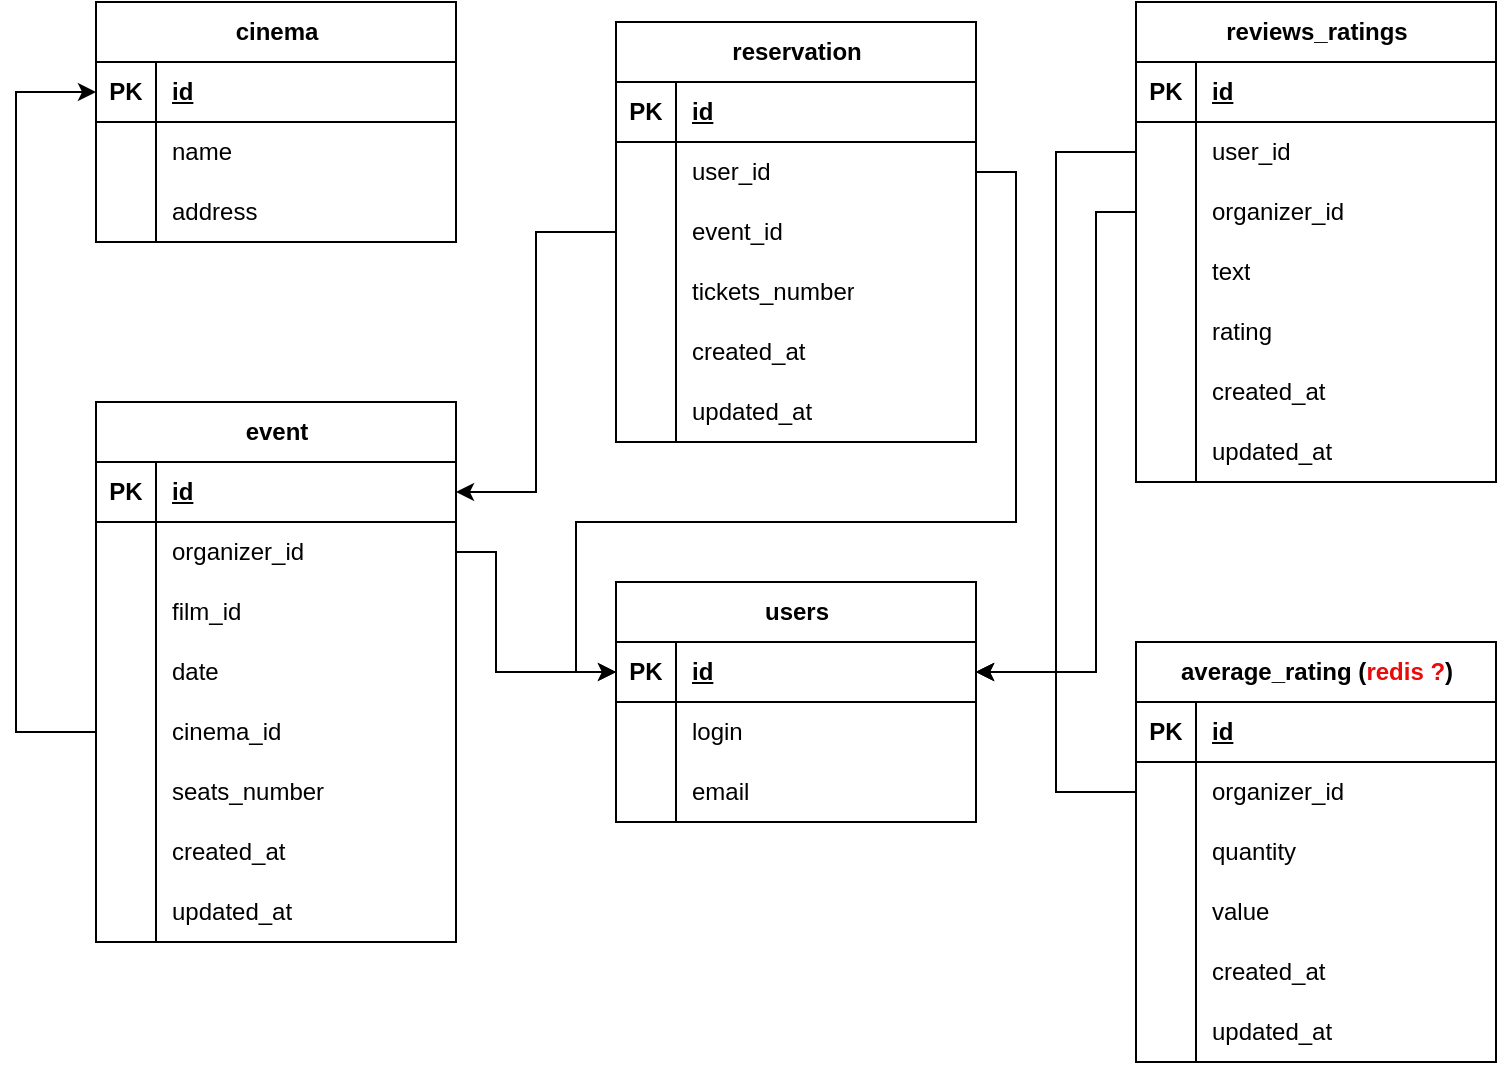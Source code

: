 <mxfile version="22.1.18" type="github">
  <diagram name="Страница — 1" id="oq_kUzx2xhoSxxV91Ang">
    <mxGraphModel dx="845" dy="782" grid="1" gridSize="10" guides="1" tooltips="1" connect="1" arrows="1" fold="1" page="1" pageScale="1" pageWidth="827" pageHeight="1169" math="0" shadow="0">
      <root>
        <mxCell id="0" />
        <mxCell id="1" parent="0" />
        <mxCell id="KejXjHFrQKpCQ6YJ0k5j-1" value="event" style="shape=table;startSize=30;container=1;collapsible=1;childLayout=tableLayout;fixedRows=1;rowLines=0;fontStyle=1;align=center;resizeLast=1;html=1;" vertex="1" parent="1">
          <mxGeometry x="80" y="240" width="180" height="270" as="geometry" />
        </mxCell>
        <mxCell id="KejXjHFrQKpCQ6YJ0k5j-2" value="" style="shape=tableRow;horizontal=0;startSize=0;swimlaneHead=0;swimlaneBody=0;fillColor=none;collapsible=0;dropTarget=0;points=[[0,0.5],[1,0.5]];portConstraint=eastwest;top=0;left=0;right=0;bottom=1;" vertex="1" parent="KejXjHFrQKpCQ6YJ0k5j-1">
          <mxGeometry y="30" width="180" height="30" as="geometry" />
        </mxCell>
        <mxCell id="KejXjHFrQKpCQ6YJ0k5j-3" value="PK" style="shape=partialRectangle;connectable=0;fillColor=none;top=0;left=0;bottom=0;right=0;fontStyle=1;overflow=hidden;whiteSpace=wrap;html=1;" vertex="1" parent="KejXjHFrQKpCQ6YJ0k5j-2">
          <mxGeometry width="30" height="30" as="geometry">
            <mxRectangle width="30" height="30" as="alternateBounds" />
          </mxGeometry>
        </mxCell>
        <mxCell id="KejXjHFrQKpCQ6YJ0k5j-4" value="id" style="shape=partialRectangle;connectable=0;fillColor=none;top=0;left=0;bottom=0;right=0;align=left;spacingLeft=6;fontStyle=5;overflow=hidden;whiteSpace=wrap;html=1;" vertex="1" parent="KejXjHFrQKpCQ6YJ0k5j-2">
          <mxGeometry x="30" width="150" height="30" as="geometry">
            <mxRectangle width="150" height="30" as="alternateBounds" />
          </mxGeometry>
        </mxCell>
        <mxCell id="KejXjHFrQKpCQ6YJ0k5j-5" value="" style="shape=tableRow;horizontal=0;startSize=0;swimlaneHead=0;swimlaneBody=0;fillColor=none;collapsible=0;dropTarget=0;points=[[0,0.5],[1,0.5]];portConstraint=eastwest;top=0;left=0;right=0;bottom=0;" vertex="1" parent="KejXjHFrQKpCQ6YJ0k5j-1">
          <mxGeometry y="60" width="180" height="30" as="geometry" />
        </mxCell>
        <mxCell id="KejXjHFrQKpCQ6YJ0k5j-6" value="" style="shape=partialRectangle;connectable=0;fillColor=none;top=0;left=0;bottom=0;right=0;editable=1;overflow=hidden;whiteSpace=wrap;html=1;" vertex="1" parent="KejXjHFrQKpCQ6YJ0k5j-5">
          <mxGeometry width="30" height="30" as="geometry">
            <mxRectangle width="30" height="30" as="alternateBounds" />
          </mxGeometry>
        </mxCell>
        <mxCell id="KejXjHFrQKpCQ6YJ0k5j-7" value="organizer_id" style="shape=partialRectangle;connectable=0;fillColor=none;top=0;left=0;bottom=0;right=0;align=left;spacingLeft=6;overflow=hidden;whiteSpace=wrap;html=1;" vertex="1" parent="KejXjHFrQKpCQ6YJ0k5j-5">
          <mxGeometry x="30" width="150" height="30" as="geometry">
            <mxRectangle width="150" height="30" as="alternateBounds" />
          </mxGeometry>
        </mxCell>
        <mxCell id="KejXjHFrQKpCQ6YJ0k5j-8" value="" style="shape=tableRow;horizontal=0;startSize=0;swimlaneHead=0;swimlaneBody=0;fillColor=none;collapsible=0;dropTarget=0;points=[[0,0.5],[1,0.5]];portConstraint=eastwest;top=0;left=0;right=0;bottom=0;" vertex="1" parent="KejXjHFrQKpCQ6YJ0k5j-1">
          <mxGeometry y="90" width="180" height="30" as="geometry" />
        </mxCell>
        <mxCell id="KejXjHFrQKpCQ6YJ0k5j-9" value="" style="shape=partialRectangle;connectable=0;fillColor=none;top=0;left=0;bottom=0;right=0;editable=1;overflow=hidden;whiteSpace=wrap;html=1;" vertex="1" parent="KejXjHFrQKpCQ6YJ0k5j-8">
          <mxGeometry width="30" height="30" as="geometry">
            <mxRectangle width="30" height="30" as="alternateBounds" />
          </mxGeometry>
        </mxCell>
        <mxCell id="KejXjHFrQKpCQ6YJ0k5j-10" value="film_id" style="shape=partialRectangle;connectable=0;fillColor=none;top=0;left=0;bottom=0;right=0;align=left;spacingLeft=6;overflow=hidden;whiteSpace=wrap;html=1;" vertex="1" parent="KejXjHFrQKpCQ6YJ0k5j-8">
          <mxGeometry x="30" width="150" height="30" as="geometry">
            <mxRectangle width="150" height="30" as="alternateBounds" />
          </mxGeometry>
        </mxCell>
        <mxCell id="KejXjHFrQKpCQ6YJ0k5j-11" value="" style="shape=tableRow;horizontal=0;startSize=0;swimlaneHead=0;swimlaneBody=0;fillColor=none;collapsible=0;dropTarget=0;points=[[0,0.5],[1,0.5]];portConstraint=eastwest;top=0;left=0;right=0;bottom=0;" vertex="1" parent="KejXjHFrQKpCQ6YJ0k5j-1">
          <mxGeometry y="120" width="180" height="30" as="geometry" />
        </mxCell>
        <mxCell id="KejXjHFrQKpCQ6YJ0k5j-12" value="" style="shape=partialRectangle;connectable=0;fillColor=none;top=0;left=0;bottom=0;right=0;editable=1;overflow=hidden;whiteSpace=wrap;html=1;" vertex="1" parent="KejXjHFrQKpCQ6YJ0k5j-11">
          <mxGeometry width="30" height="30" as="geometry">
            <mxRectangle width="30" height="30" as="alternateBounds" />
          </mxGeometry>
        </mxCell>
        <mxCell id="KejXjHFrQKpCQ6YJ0k5j-13" value="date" style="shape=partialRectangle;connectable=0;fillColor=none;top=0;left=0;bottom=0;right=0;align=left;spacingLeft=6;overflow=hidden;whiteSpace=wrap;html=1;" vertex="1" parent="KejXjHFrQKpCQ6YJ0k5j-11">
          <mxGeometry x="30" width="150" height="30" as="geometry">
            <mxRectangle width="150" height="30" as="alternateBounds" />
          </mxGeometry>
        </mxCell>
        <mxCell id="KejXjHFrQKpCQ6YJ0k5j-41" value="" style="shape=tableRow;horizontal=0;startSize=0;swimlaneHead=0;swimlaneBody=0;fillColor=none;collapsible=0;dropTarget=0;points=[[0,0.5],[1,0.5]];portConstraint=eastwest;top=0;left=0;right=0;bottom=0;" vertex="1" parent="KejXjHFrQKpCQ6YJ0k5j-1">
          <mxGeometry y="150" width="180" height="30" as="geometry" />
        </mxCell>
        <mxCell id="KejXjHFrQKpCQ6YJ0k5j-42" value="" style="shape=partialRectangle;connectable=0;fillColor=none;top=0;left=0;bottom=0;right=0;editable=1;overflow=hidden;whiteSpace=wrap;html=1;" vertex="1" parent="KejXjHFrQKpCQ6YJ0k5j-41">
          <mxGeometry width="30" height="30" as="geometry">
            <mxRectangle width="30" height="30" as="alternateBounds" />
          </mxGeometry>
        </mxCell>
        <mxCell id="KejXjHFrQKpCQ6YJ0k5j-43" value="cinema_id" style="shape=partialRectangle;connectable=0;fillColor=none;top=0;left=0;bottom=0;right=0;align=left;spacingLeft=6;overflow=hidden;whiteSpace=wrap;html=1;" vertex="1" parent="KejXjHFrQKpCQ6YJ0k5j-41">
          <mxGeometry x="30" width="150" height="30" as="geometry">
            <mxRectangle width="150" height="30" as="alternateBounds" />
          </mxGeometry>
        </mxCell>
        <mxCell id="KejXjHFrQKpCQ6YJ0k5j-44" value="" style="shape=tableRow;horizontal=0;startSize=0;swimlaneHead=0;swimlaneBody=0;fillColor=none;collapsible=0;dropTarget=0;points=[[0,0.5],[1,0.5]];portConstraint=eastwest;top=0;left=0;right=0;bottom=0;" vertex="1" parent="KejXjHFrQKpCQ6YJ0k5j-1">
          <mxGeometry y="180" width="180" height="30" as="geometry" />
        </mxCell>
        <mxCell id="KejXjHFrQKpCQ6YJ0k5j-45" value="" style="shape=partialRectangle;connectable=0;fillColor=none;top=0;left=0;bottom=0;right=0;editable=1;overflow=hidden;whiteSpace=wrap;html=1;" vertex="1" parent="KejXjHFrQKpCQ6YJ0k5j-44">
          <mxGeometry width="30" height="30" as="geometry">
            <mxRectangle width="30" height="30" as="alternateBounds" />
          </mxGeometry>
        </mxCell>
        <mxCell id="KejXjHFrQKpCQ6YJ0k5j-46" value="seats_number" style="shape=partialRectangle;connectable=0;fillColor=none;top=0;left=0;bottom=0;right=0;align=left;spacingLeft=6;overflow=hidden;whiteSpace=wrap;html=1;" vertex="1" parent="KejXjHFrQKpCQ6YJ0k5j-44">
          <mxGeometry x="30" width="150" height="30" as="geometry">
            <mxRectangle width="150" height="30" as="alternateBounds" />
          </mxGeometry>
        </mxCell>
        <mxCell id="KejXjHFrQKpCQ6YJ0k5j-61" value="" style="shape=tableRow;horizontal=0;startSize=0;swimlaneHead=0;swimlaneBody=0;fillColor=none;collapsible=0;dropTarget=0;points=[[0,0.5],[1,0.5]];portConstraint=eastwest;top=0;left=0;right=0;bottom=0;" vertex="1" parent="KejXjHFrQKpCQ6YJ0k5j-1">
          <mxGeometry y="210" width="180" height="30" as="geometry" />
        </mxCell>
        <mxCell id="KejXjHFrQKpCQ6YJ0k5j-62" value="" style="shape=partialRectangle;connectable=0;fillColor=none;top=0;left=0;bottom=0;right=0;editable=1;overflow=hidden;whiteSpace=wrap;html=1;" vertex="1" parent="KejXjHFrQKpCQ6YJ0k5j-61">
          <mxGeometry width="30" height="30" as="geometry">
            <mxRectangle width="30" height="30" as="alternateBounds" />
          </mxGeometry>
        </mxCell>
        <mxCell id="KejXjHFrQKpCQ6YJ0k5j-63" value="created_at" style="shape=partialRectangle;connectable=0;fillColor=none;top=0;left=0;bottom=0;right=0;align=left;spacingLeft=6;overflow=hidden;whiteSpace=wrap;html=1;" vertex="1" parent="KejXjHFrQKpCQ6YJ0k5j-61">
          <mxGeometry x="30" width="150" height="30" as="geometry">
            <mxRectangle width="150" height="30" as="alternateBounds" />
          </mxGeometry>
        </mxCell>
        <mxCell id="KejXjHFrQKpCQ6YJ0k5j-64" value="" style="shape=tableRow;horizontal=0;startSize=0;swimlaneHead=0;swimlaneBody=0;fillColor=none;collapsible=0;dropTarget=0;points=[[0,0.5],[1,0.5]];portConstraint=eastwest;top=0;left=0;right=0;bottom=0;" vertex="1" parent="KejXjHFrQKpCQ6YJ0k5j-1">
          <mxGeometry y="240" width="180" height="30" as="geometry" />
        </mxCell>
        <mxCell id="KejXjHFrQKpCQ6YJ0k5j-65" value="" style="shape=partialRectangle;connectable=0;fillColor=none;top=0;left=0;bottom=0;right=0;editable=1;overflow=hidden;whiteSpace=wrap;html=1;" vertex="1" parent="KejXjHFrQKpCQ6YJ0k5j-64">
          <mxGeometry width="30" height="30" as="geometry">
            <mxRectangle width="30" height="30" as="alternateBounds" />
          </mxGeometry>
        </mxCell>
        <mxCell id="KejXjHFrQKpCQ6YJ0k5j-66" value="updated_at" style="shape=partialRectangle;connectable=0;fillColor=none;top=0;left=0;bottom=0;right=0;align=left;spacingLeft=6;overflow=hidden;whiteSpace=wrap;html=1;" vertex="1" parent="KejXjHFrQKpCQ6YJ0k5j-64">
          <mxGeometry x="30" width="150" height="30" as="geometry">
            <mxRectangle width="150" height="30" as="alternateBounds" />
          </mxGeometry>
        </mxCell>
        <mxCell id="KejXjHFrQKpCQ6YJ0k5j-47" value="cinema" style="shape=table;startSize=30;container=1;collapsible=1;childLayout=tableLayout;fixedRows=1;rowLines=0;fontStyle=1;align=center;resizeLast=1;html=1;" vertex="1" parent="1">
          <mxGeometry x="80" y="40" width="180" height="120" as="geometry" />
        </mxCell>
        <mxCell id="KejXjHFrQKpCQ6YJ0k5j-48" value="" style="shape=tableRow;horizontal=0;startSize=0;swimlaneHead=0;swimlaneBody=0;fillColor=none;collapsible=0;dropTarget=0;points=[[0,0.5],[1,0.5]];portConstraint=eastwest;top=0;left=0;right=0;bottom=1;" vertex="1" parent="KejXjHFrQKpCQ6YJ0k5j-47">
          <mxGeometry y="30" width="180" height="30" as="geometry" />
        </mxCell>
        <mxCell id="KejXjHFrQKpCQ6YJ0k5j-49" value="PK" style="shape=partialRectangle;connectable=0;fillColor=none;top=0;left=0;bottom=0;right=0;fontStyle=1;overflow=hidden;whiteSpace=wrap;html=1;" vertex="1" parent="KejXjHFrQKpCQ6YJ0k5j-48">
          <mxGeometry width="30" height="30" as="geometry">
            <mxRectangle width="30" height="30" as="alternateBounds" />
          </mxGeometry>
        </mxCell>
        <mxCell id="KejXjHFrQKpCQ6YJ0k5j-50" value="id" style="shape=partialRectangle;connectable=0;fillColor=none;top=0;left=0;bottom=0;right=0;align=left;spacingLeft=6;fontStyle=5;overflow=hidden;whiteSpace=wrap;html=1;" vertex="1" parent="KejXjHFrQKpCQ6YJ0k5j-48">
          <mxGeometry x="30" width="150" height="30" as="geometry">
            <mxRectangle width="150" height="30" as="alternateBounds" />
          </mxGeometry>
        </mxCell>
        <mxCell id="KejXjHFrQKpCQ6YJ0k5j-51" value="" style="shape=tableRow;horizontal=0;startSize=0;swimlaneHead=0;swimlaneBody=0;fillColor=none;collapsible=0;dropTarget=0;points=[[0,0.5],[1,0.5]];portConstraint=eastwest;top=0;left=0;right=0;bottom=0;" vertex="1" parent="KejXjHFrQKpCQ6YJ0k5j-47">
          <mxGeometry y="60" width="180" height="30" as="geometry" />
        </mxCell>
        <mxCell id="KejXjHFrQKpCQ6YJ0k5j-52" value="" style="shape=partialRectangle;connectable=0;fillColor=none;top=0;left=0;bottom=0;right=0;editable=1;overflow=hidden;whiteSpace=wrap;html=1;" vertex="1" parent="KejXjHFrQKpCQ6YJ0k5j-51">
          <mxGeometry width="30" height="30" as="geometry">
            <mxRectangle width="30" height="30" as="alternateBounds" />
          </mxGeometry>
        </mxCell>
        <mxCell id="KejXjHFrQKpCQ6YJ0k5j-53" value="name" style="shape=partialRectangle;connectable=0;fillColor=none;top=0;left=0;bottom=0;right=0;align=left;spacingLeft=6;overflow=hidden;whiteSpace=wrap;html=1;" vertex="1" parent="KejXjHFrQKpCQ6YJ0k5j-51">
          <mxGeometry x="30" width="150" height="30" as="geometry">
            <mxRectangle width="150" height="30" as="alternateBounds" />
          </mxGeometry>
        </mxCell>
        <mxCell id="KejXjHFrQKpCQ6YJ0k5j-54" value="" style="shape=tableRow;horizontal=0;startSize=0;swimlaneHead=0;swimlaneBody=0;fillColor=none;collapsible=0;dropTarget=0;points=[[0,0.5],[1,0.5]];portConstraint=eastwest;top=0;left=0;right=0;bottom=0;" vertex="1" parent="KejXjHFrQKpCQ6YJ0k5j-47">
          <mxGeometry y="90" width="180" height="30" as="geometry" />
        </mxCell>
        <mxCell id="KejXjHFrQKpCQ6YJ0k5j-55" value="" style="shape=partialRectangle;connectable=0;fillColor=none;top=0;left=0;bottom=0;right=0;editable=1;overflow=hidden;whiteSpace=wrap;html=1;" vertex="1" parent="KejXjHFrQKpCQ6YJ0k5j-54">
          <mxGeometry width="30" height="30" as="geometry">
            <mxRectangle width="30" height="30" as="alternateBounds" />
          </mxGeometry>
        </mxCell>
        <mxCell id="KejXjHFrQKpCQ6YJ0k5j-56" value="address" style="shape=partialRectangle;connectable=0;fillColor=none;top=0;left=0;bottom=0;right=0;align=left;spacingLeft=6;overflow=hidden;whiteSpace=wrap;html=1;" vertex="1" parent="KejXjHFrQKpCQ6YJ0k5j-54">
          <mxGeometry x="30" width="150" height="30" as="geometry">
            <mxRectangle width="150" height="30" as="alternateBounds" />
          </mxGeometry>
        </mxCell>
        <mxCell id="KejXjHFrQKpCQ6YJ0k5j-67" value="reservation" style="shape=table;startSize=30;container=1;collapsible=1;childLayout=tableLayout;fixedRows=1;rowLines=0;fontStyle=1;align=center;resizeLast=1;html=1;" vertex="1" parent="1">
          <mxGeometry x="340" y="50" width="180" height="210" as="geometry" />
        </mxCell>
        <mxCell id="KejXjHFrQKpCQ6YJ0k5j-68" value="" style="shape=tableRow;horizontal=0;startSize=0;swimlaneHead=0;swimlaneBody=0;fillColor=none;collapsible=0;dropTarget=0;points=[[0,0.5],[1,0.5]];portConstraint=eastwest;top=0;left=0;right=0;bottom=1;" vertex="1" parent="KejXjHFrQKpCQ6YJ0k5j-67">
          <mxGeometry y="30" width="180" height="30" as="geometry" />
        </mxCell>
        <mxCell id="KejXjHFrQKpCQ6YJ0k5j-69" value="PK" style="shape=partialRectangle;connectable=0;fillColor=none;top=0;left=0;bottom=0;right=0;fontStyle=1;overflow=hidden;whiteSpace=wrap;html=1;" vertex="1" parent="KejXjHFrQKpCQ6YJ0k5j-68">
          <mxGeometry width="30" height="30" as="geometry">
            <mxRectangle width="30" height="30" as="alternateBounds" />
          </mxGeometry>
        </mxCell>
        <mxCell id="KejXjHFrQKpCQ6YJ0k5j-70" value="id" style="shape=partialRectangle;connectable=0;fillColor=none;top=0;left=0;bottom=0;right=0;align=left;spacingLeft=6;fontStyle=5;overflow=hidden;whiteSpace=wrap;html=1;" vertex="1" parent="KejXjHFrQKpCQ6YJ0k5j-68">
          <mxGeometry x="30" width="150" height="30" as="geometry">
            <mxRectangle width="150" height="30" as="alternateBounds" />
          </mxGeometry>
        </mxCell>
        <mxCell id="KejXjHFrQKpCQ6YJ0k5j-71" value="" style="shape=tableRow;horizontal=0;startSize=0;swimlaneHead=0;swimlaneBody=0;fillColor=none;collapsible=0;dropTarget=0;points=[[0,0.5],[1,0.5]];portConstraint=eastwest;top=0;left=0;right=0;bottom=0;" vertex="1" parent="KejXjHFrQKpCQ6YJ0k5j-67">
          <mxGeometry y="60" width="180" height="30" as="geometry" />
        </mxCell>
        <mxCell id="KejXjHFrQKpCQ6YJ0k5j-72" value="" style="shape=partialRectangle;connectable=0;fillColor=none;top=0;left=0;bottom=0;right=0;editable=1;overflow=hidden;whiteSpace=wrap;html=1;" vertex="1" parent="KejXjHFrQKpCQ6YJ0k5j-71">
          <mxGeometry width="30" height="30" as="geometry">
            <mxRectangle width="30" height="30" as="alternateBounds" />
          </mxGeometry>
        </mxCell>
        <mxCell id="KejXjHFrQKpCQ6YJ0k5j-73" value="user_id" style="shape=partialRectangle;connectable=0;fillColor=none;top=0;left=0;bottom=0;right=0;align=left;spacingLeft=6;overflow=hidden;whiteSpace=wrap;html=1;" vertex="1" parent="KejXjHFrQKpCQ6YJ0k5j-71">
          <mxGeometry x="30" width="150" height="30" as="geometry">
            <mxRectangle width="150" height="30" as="alternateBounds" />
          </mxGeometry>
        </mxCell>
        <mxCell id="KejXjHFrQKpCQ6YJ0k5j-74" value="" style="shape=tableRow;horizontal=0;startSize=0;swimlaneHead=0;swimlaneBody=0;fillColor=none;collapsible=0;dropTarget=0;points=[[0,0.5],[1,0.5]];portConstraint=eastwest;top=0;left=0;right=0;bottom=0;" vertex="1" parent="KejXjHFrQKpCQ6YJ0k5j-67">
          <mxGeometry y="90" width="180" height="30" as="geometry" />
        </mxCell>
        <mxCell id="KejXjHFrQKpCQ6YJ0k5j-75" value="" style="shape=partialRectangle;connectable=0;fillColor=none;top=0;left=0;bottom=0;right=0;editable=1;overflow=hidden;whiteSpace=wrap;html=1;" vertex="1" parent="KejXjHFrQKpCQ6YJ0k5j-74">
          <mxGeometry width="30" height="30" as="geometry">
            <mxRectangle width="30" height="30" as="alternateBounds" />
          </mxGeometry>
        </mxCell>
        <mxCell id="KejXjHFrQKpCQ6YJ0k5j-76" value="event_id" style="shape=partialRectangle;connectable=0;fillColor=none;top=0;left=0;bottom=0;right=0;align=left;spacingLeft=6;overflow=hidden;whiteSpace=wrap;html=1;" vertex="1" parent="KejXjHFrQKpCQ6YJ0k5j-74">
          <mxGeometry x="30" width="150" height="30" as="geometry">
            <mxRectangle width="150" height="30" as="alternateBounds" />
          </mxGeometry>
        </mxCell>
        <mxCell id="KejXjHFrQKpCQ6YJ0k5j-77" value="" style="shape=tableRow;horizontal=0;startSize=0;swimlaneHead=0;swimlaneBody=0;fillColor=none;collapsible=0;dropTarget=0;points=[[0,0.5],[1,0.5]];portConstraint=eastwest;top=0;left=0;right=0;bottom=0;" vertex="1" parent="KejXjHFrQKpCQ6YJ0k5j-67">
          <mxGeometry y="120" width="180" height="30" as="geometry" />
        </mxCell>
        <mxCell id="KejXjHFrQKpCQ6YJ0k5j-78" value="" style="shape=partialRectangle;connectable=0;fillColor=none;top=0;left=0;bottom=0;right=0;editable=1;overflow=hidden;whiteSpace=wrap;html=1;" vertex="1" parent="KejXjHFrQKpCQ6YJ0k5j-77">
          <mxGeometry width="30" height="30" as="geometry">
            <mxRectangle width="30" height="30" as="alternateBounds" />
          </mxGeometry>
        </mxCell>
        <mxCell id="KejXjHFrQKpCQ6YJ0k5j-79" value="tickets_number" style="shape=partialRectangle;connectable=0;fillColor=none;top=0;left=0;bottom=0;right=0;align=left;spacingLeft=6;overflow=hidden;whiteSpace=wrap;html=1;" vertex="1" parent="KejXjHFrQKpCQ6YJ0k5j-77">
          <mxGeometry x="30" width="150" height="30" as="geometry">
            <mxRectangle width="150" height="30" as="alternateBounds" />
          </mxGeometry>
        </mxCell>
        <mxCell id="KejXjHFrQKpCQ6YJ0k5j-144" value="" style="shape=tableRow;horizontal=0;startSize=0;swimlaneHead=0;swimlaneBody=0;fillColor=none;collapsible=0;dropTarget=0;points=[[0,0.5],[1,0.5]];portConstraint=eastwest;top=0;left=0;right=0;bottom=0;" vertex="1" parent="KejXjHFrQKpCQ6YJ0k5j-67">
          <mxGeometry y="150" width="180" height="30" as="geometry" />
        </mxCell>
        <mxCell id="KejXjHFrQKpCQ6YJ0k5j-145" value="" style="shape=partialRectangle;connectable=0;fillColor=none;top=0;left=0;bottom=0;right=0;editable=1;overflow=hidden;whiteSpace=wrap;html=1;" vertex="1" parent="KejXjHFrQKpCQ6YJ0k5j-144">
          <mxGeometry width="30" height="30" as="geometry">
            <mxRectangle width="30" height="30" as="alternateBounds" />
          </mxGeometry>
        </mxCell>
        <mxCell id="KejXjHFrQKpCQ6YJ0k5j-146" value="created_at" style="shape=partialRectangle;connectable=0;fillColor=none;top=0;left=0;bottom=0;right=0;align=left;spacingLeft=6;overflow=hidden;whiteSpace=wrap;html=1;" vertex="1" parent="KejXjHFrQKpCQ6YJ0k5j-144">
          <mxGeometry x="30" width="150" height="30" as="geometry">
            <mxRectangle width="150" height="30" as="alternateBounds" />
          </mxGeometry>
        </mxCell>
        <mxCell id="KejXjHFrQKpCQ6YJ0k5j-147" value="" style="shape=tableRow;horizontal=0;startSize=0;swimlaneHead=0;swimlaneBody=0;fillColor=none;collapsible=0;dropTarget=0;points=[[0,0.5],[1,0.5]];portConstraint=eastwest;top=0;left=0;right=0;bottom=0;" vertex="1" parent="KejXjHFrQKpCQ6YJ0k5j-67">
          <mxGeometry y="180" width="180" height="30" as="geometry" />
        </mxCell>
        <mxCell id="KejXjHFrQKpCQ6YJ0k5j-148" value="" style="shape=partialRectangle;connectable=0;fillColor=none;top=0;left=0;bottom=0;right=0;editable=1;overflow=hidden;whiteSpace=wrap;html=1;" vertex="1" parent="KejXjHFrQKpCQ6YJ0k5j-147">
          <mxGeometry width="30" height="30" as="geometry">
            <mxRectangle width="30" height="30" as="alternateBounds" />
          </mxGeometry>
        </mxCell>
        <mxCell id="KejXjHFrQKpCQ6YJ0k5j-149" value="updated_at" style="shape=partialRectangle;connectable=0;fillColor=none;top=0;left=0;bottom=0;right=0;align=left;spacingLeft=6;overflow=hidden;whiteSpace=wrap;html=1;" vertex="1" parent="KejXjHFrQKpCQ6YJ0k5j-147">
          <mxGeometry x="30" width="150" height="30" as="geometry">
            <mxRectangle width="150" height="30" as="alternateBounds" />
          </mxGeometry>
        </mxCell>
        <mxCell id="KejXjHFrQKpCQ6YJ0k5j-81" value="reviews_ratings" style="shape=table;startSize=30;container=1;collapsible=1;childLayout=tableLayout;fixedRows=1;rowLines=0;fontStyle=1;align=center;resizeLast=1;html=1;" vertex="1" parent="1">
          <mxGeometry x="600" y="40" width="180" height="240" as="geometry" />
        </mxCell>
        <mxCell id="KejXjHFrQKpCQ6YJ0k5j-82" value="" style="shape=tableRow;horizontal=0;startSize=0;swimlaneHead=0;swimlaneBody=0;fillColor=none;collapsible=0;dropTarget=0;points=[[0,0.5],[1,0.5]];portConstraint=eastwest;top=0;left=0;right=0;bottom=1;" vertex="1" parent="KejXjHFrQKpCQ6YJ0k5j-81">
          <mxGeometry y="30" width="180" height="30" as="geometry" />
        </mxCell>
        <mxCell id="KejXjHFrQKpCQ6YJ0k5j-83" value="PK" style="shape=partialRectangle;connectable=0;fillColor=none;top=0;left=0;bottom=0;right=0;fontStyle=1;overflow=hidden;whiteSpace=wrap;html=1;" vertex="1" parent="KejXjHFrQKpCQ6YJ0k5j-82">
          <mxGeometry width="30" height="30" as="geometry">
            <mxRectangle width="30" height="30" as="alternateBounds" />
          </mxGeometry>
        </mxCell>
        <mxCell id="KejXjHFrQKpCQ6YJ0k5j-84" value="id" style="shape=partialRectangle;connectable=0;fillColor=none;top=0;left=0;bottom=0;right=0;align=left;spacingLeft=6;fontStyle=5;overflow=hidden;whiteSpace=wrap;html=1;" vertex="1" parent="KejXjHFrQKpCQ6YJ0k5j-82">
          <mxGeometry x="30" width="150" height="30" as="geometry">
            <mxRectangle width="150" height="30" as="alternateBounds" />
          </mxGeometry>
        </mxCell>
        <mxCell id="KejXjHFrQKpCQ6YJ0k5j-85" value="" style="shape=tableRow;horizontal=0;startSize=0;swimlaneHead=0;swimlaneBody=0;fillColor=none;collapsible=0;dropTarget=0;points=[[0,0.5],[1,0.5]];portConstraint=eastwest;top=0;left=0;right=0;bottom=0;" vertex="1" parent="KejXjHFrQKpCQ6YJ0k5j-81">
          <mxGeometry y="60" width="180" height="30" as="geometry" />
        </mxCell>
        <mxCell id="KejXjHFrQKpCQ6YJ0k5j-86" value="" style="shape=partialRectangle;connectable=0;fillColor=none;top=0;left=0;bottom=0;right=0;editable=1;overflow=hidden;whiteSpace=wrap;html=1;" vertex="1" parent="KejXjHFrQKpCQ6YJ0k5j-85">
          <mxGeometry width="30" height="30" as="geometry">
            <mxRectangle width="30" height="30" as="alternateBounds" />
          </mxGeometry>
        </mxCell>
        <mxCell id="KejXjHFrQKpCQ6YJ0k5j-87" value="user_id" style="shape=partialRectangle;connectable=0;fillColor=none;top=0;left=0;bottom=0;right=0;align=left;spacingLeft=6;overflow=hidden;whiteSpace=wrap;html=1;" vertex="1" parent="KejXjHFrQKpCQ6YJ0k5j-85">
          <mxGeometry x="30" width="150" height="30" as="geometry">
            <mxRectangle width="150" height="30" as="alternateBounds" />
          </mxGeometry>
        </mxCell>
        <mxCell id="KejXjHFrQKpCQ6YJ0k5j-88" value="" style="shape=tableRow;horizontal=0;startSize=0;swimlaneHead=0;swimlaneBody=0;fillColor=none;collapsible=0;dropTarget=0;points=[[0,0.5],[1,0.5]];portConstraint=eastwest;top=0;left=0;right=0;bottom=0;" vertex="1" parent="KejXjHFrQKpCQ6YJ0k5j-81">
          <mxGeometry y="90" width="180" height="30" as="geometry" />
        </mxCell>
        <mxCell id="KejXjHFrQKpCQ6YJ0k5j-89" value="" style="shape=partialRectangle;connectable=0;fillColor=none;top=0;left=0;bottom=0;right=0;editable=1;overflow=hidden;whiteSpace=wrap;html=1;" vertex="1" parent="KejXjHFrQKpCQ6YJ0k5j-88">
          <mxGeometry width="30" height="30" as="geometry">
            <mxRectangle width="30" height="30" as="alternateBounds" />
          </mxGeometry>
        </mxCell>
        <mxCell id="KejXjHFrQKpCQ6YJ0k5j-90" value="organizer_id" style="shape=partialRectangle;connectable=0;fillColor=none;top=0;left=0;bottom=0;right=0;align=left;spacingLeft=6;overflow=hidden;whiteSpace=wrap;html=1;" vertex="1" parent="KejXjHFrQKpCQ6YJ0k5j-88">
          <mxGeometry x="30" width="150" height="30" as="geometry">
            <mxRectangle width="150" height="30" as="alternateBounds" />
          </mxGeometry>
        </mxCell>
        <mxCell id="KejXjHFrQKpCQ6YJ0k5j-91" value="" style="shape=tableRow;horizontal=0;startSize=0;swimlaneHead=0;swimlaneBody=0;fillColor=none;collapsible=0;dropTarget=0;points=[[0,0.5],[1,0.5]];portConstraint=eastwest;top=0;left=0;right=0;bottom=0;" vertex="1" parent="KejXjHFrQKpCQ6YJ0k5j-81">
          <mxGeometry y="120" width="180" height="30" as="geometry" />
        </mxCell>
        <mxCell id="KejXjHFrQKpCQ6YJ0k5j-92" value="" style="shape=partialRectangle;connectable=0;fillColor=none;top=0;left=0;bottom=0;right=0;editable=1;overflow=hidden;whiteSpace=wrap;html=1;" vertex="1" parent="KejXjHFrQKpCQ6YJ0k5j-91">
          <mxGeometry width="30" height="30" as="geometry">
            <mxRectangle width="30" height="30" as="alternateBounds" />
          </mxGeometry>
        </mxCell>
        <mxCell id="KejXjHFrQKpCQ6YJ0k5j-93" value="text" style="shape=partialRectangle;connectable=0;fillColor=none;top=0;left=0;bottom=0;right=0;align=left;spacingLeft=6;overflow=hidden;whiteSpace=wrap;html=1;" vertex="1" parent="KejXjHFrQKpCQ6YJ0k5j-91">
          <mxGeometry x="30" width="150" height="30" as="geometry">
            <mxRectangle width="150" height="30" as="alternateBounds" />
          </mxGeometry>
        </mxCell>
        <mxCell id="KejXjHFrQKpCQ6YJ0k5j-95" value="" style="shape=tableRow;horizontal=0;startSize=0;swimlaneHead=0;swimlaneBody=0;fillColor=none;collapsible=0;dropTarget=0;points=[[0,0.5],[1,0.5]];portConstraint=eastwest;top=0;left=0;right=0;bottom=0;" vertex="1" parent="KejXjHFrQKpCQ6YJ0k5j-81">
          <mxGeometry y="150" width="180" height="30" as="geometry" />
        </mxCell>
        <mxCell id="KejXjHFrQKpCQ6YJ0k5j-96" value="" style="shape=partialRectangle;connectable=0;fillColor=none;top=0;left=0;bottom=0;right=0;editable=1;overflow=hidden;whiteSpace=wrap;html=1;" vertex="1" parent="KejXjHFrQKpCQ6YJ0k5j-95">
          <mxGeometry width="30" height="30" as="geometry">
            <mxRectangle width="30" height="30" as="alternateBounds" />
          </mxGeometry>
        </mxCell>
        <mxCell id="KejXjHFrQKpCQ6YJ0k5j-97" value="rating" style="shape=partialRectangle;connectable=0;fillColor=none;top=0;left=0;bottom=0;right=0;align=left;spacingLeft=6;overflow=hidden;whiteSpace=wrap;html=1;" vertex="1" parent="KejXjHFrQKpCQ6YJ0k5j-95">
          <mxGeometry x="30" width="150" height="30" as="geometry">
            <mxRectangle width="150" height="30" as="alternateBounds" />
          </mxGeometry>
        </mxCell>
        <mxCell id="KejXjHFrQKpCQ6YJ0k5j-150" value="" style="shape=tableRow;horizontal=0;startSize=0;swimlaneHead=0;swimlaneBody=0;fillColor=none;collapsible=0;dropTarget=0;points=[[0,0.5],[1,0.5]];portConstraint=eastwest;top=0;left=0;right=0;bottom=0;" vertex="1" parent="KejXjHFrQKpCQ6YJ0k5j-81">
          <mxGeometry y="180" width="180" height="30" as="geometry" />
        </mxCell>
        <mxCell id="KejXjHFrQKpCQ6YJ0k5j-151" value="" style="shape=partialRectangle;connectable=0;fillColor=none;top=0;left=0;bottom=0;right=0;editable=1;overflow=hidden;whiteSpace=wrap;html=1;" vertex="1" parent="KejXjHFrQKpCQ6YJ0k5j-150">
          <mxGeometry width="30" height="30" as="geometry">
            <mxRectangle width="30" height="30" as="alternateBounds" />
          </mxGeometry>
        </mxCell>
        <mxCell id="KejXjHFrQKpCQ6YJ0k5j-152" value="created_at" style="shape=partialRectangle;connectable=0;fillColor=none;top=0;left=0;bottom=0;right=0;align=left;spacingLeft=6;overflow=hidden;whiteSpace=wrap;html=1;" vertex="1" parent="KejXjHFrQKpCQ6YJ0k5j-150">
          <mxGeometry x="30" width="150" height="30" as="geometry">
            <mxRectangle width="150" height="30" as="alternateBounds" />
          </mxGeometry>
        </mxCell>
        <mxCell id="KejXjHFrQKpCQ6YJ0k5j-153" value="" style="shape=tableRow;horizontal=0;startSize=0;swimlaneHead=0;swimlaneBody=0;fillColor=none;collapsible=0;dropTarget=0;points=[[0,0.5],[1,0.5]];portConstraint=eastwest;top=0;left=0;right=0;bottom=0;" vertex="1" parent="KejXjHFrQKpCQ6YJ0k5j-81">
          <mxGeometry y="210" width="180" height="30" as="geometry" />
        </mxCell>
        <mxCell id="KejXjHFrQKpCQ6YJ0k5j-154" value="" style="shape=partialRectangle;connectable=0;fillColor=none;top=0;left=0;bottom=0;right=0;editable=1;overflow=hidden;whiteSpace=wrap;html=1;" vertex="1" parent="KejXjHFrQKpCQ6YJ0k5j-153">
          <mxGeometry width="30" height="30" as="geometry">
            <mxRectangle width="30" height="30" as="alternateBounds" />
          </mxGeometry>
        </mxCell>
        <mxCell id="KejXjHFrQKpCQ6YJ0k5j-155" value="updated_at" style="shape=partialRectangle;connectable=0;fillColor=none;top=0;left=0;bottom=0;right=0;align=left;spacingLeft=6;overflow=hidden;whiteSpace=wrap;html=1;" vertex="1" parent="KejXjHFrQKpCQ6YJ0k5j-153">
          <mxGeometry x="30" width="150" height="30" as="geometry">
            <mxRectangle width="150" height="30" as="alternateBounds" />
          </mxGeometry>
        </mxCell>
        <mxCell id="KejXjHFrQKpCQ6YJ0k5j-100" value="average_rating (&lt;font color=&quot;#eb0a0a&quot;&gt;redis ?&lt;/font&gt;)" style="shape=table;startSize=30;container=1;collapsible=1;childLayout=tableLayout;fixedRows=1;rowLines=0;fontStyle=1;align=center;resizeLast=1;html=1;" vertex="1" parent="1">
          <mxGeometry x="600" y="360" width="180" height="210" as="geometry" />
        </mxCell>
        <mxCell id="KejXjHFrQKpCQ6YJ0k5j-101" value="" style="shape=tableRow;horizontal=0;startSize=0;swimlaneHead=0;swimlaneBody=0;fillColor=none;collapsible=0;dropTarget=0;points=[[0,0.5],[1,0.5]];portConstraint=eastwest;top=0;left=0;right=0;bottom=1;" vertex="1" parent="KejXjHFrQKpCQ6YJ0k5j-100">
          <mxGeometry y="30" width="180" height="30" as="geometry" />
        </mxCell>
        <mxCell id="KejXjHFrQKpCQ6YJ0k5j-102" value="PK" style="shape=partialRectangle;connectable=0;fillColor=none;top=0;left=0;bottom=0;right=0;fontStyle=1;overflow=hidden;whiteSpace=wrap;html=1;" vertex="1" parent="KejXjHFrQKpCQ6YJ0k5j-101">
          <mxGeometry width="30" height="30" as="geometry">
            <mxRectangle width="30" height="30" as="alternateBounds" />
          </mxGeometry>
        </mxCell>
        <mxCell id="KejXjHFrQKpCQ6YJ0k5j-103" value="id" style="shape=partialRectangle;connectable=0;fillColor=none;top=0;left=0;bottom=0;right=0;align=left;spacingLeft=6;fontStyle=5;overflow=hidden;whiteSpace=wrap;html=1;" vertex="1" parent="KejXjHFrQKpCQ6YJ0k5j-101">
          <mxGeometry x="30" width="150" height="30" as="geometry">
            <mxRectangle width="150" height="30" as="alternateBounds" />
          </mxGeometry>
        </mxCell>
        <mxCell id="KejXjHFrQKpCQ6YJ0k5j-104" value="" style="shape=tableRow;horizontal=0;startSize=0;swimlaneHead=0;swimlaneBody=0;fillColor=none;collapsible=0;dropTarget=0;points=[[0,0.5],[1,0.5]];portConstraint=eastwest;top=0;left=0;right=0;bottom=0;" vertex="1" parent="KejXjHFrQKpCQ6YJ0k5j-100">
          <mxGeometry y="60" width="180" height="30" as="geometry" />
        </mxCell>
        <mxCell id="KejXjHFrQKpCQ6YJ0k5j-105" value="" style="shape=partialRectangle;connectable=0;fillColor=none;top=0;left=0;bottom=0;right=0;editable=1;overflow=hidden;whiteSpace=wrap;html=1;" vertex="1" parent="KejXjHFrQKpCQ6YJ0k5j-104">
          <mxGeometry width="30" height="30" as="geometry">
            <mxRectangle width="30" height="30" as="alternateBounds" />
          </mxGeometry>
        </mxCell>
        <mxCell id="KejXjHFrQKpCQ6YJ0k5j-106" value="organizer_id" style="shape=partialRectangle;connectable=0;fillColor=none;top=0;left=0;bottom=0;right=0;align=left;spacingLeft=6;overflow=hidden;whiteSpace=wrap;html=1;" vertex="1" parent="KejXjHFrQKpCQ6YJ0k5j-104">
          <mxGeometry x="30" width="150" height="30" as="geometry">
            <mxRectangle width="150" height="30" as="alternateBounds" />
          </mxGeometry>
        </mxCell>
        <mxCell id="KejXjHFrQKpCQ6YJ0k5j-107" value="" style="shape=tableRow;horizontal=0;startSize=0;swimlaneHead=0;swimlaneBody=0;fillColor=none;collapsible=0;dropTarget=0;points=[[0,0.5],[1,0.5]];portConstraint=eastwest;top=0;left=0;right=0;bottom=0;" vertex="1" parent="KejXjHFrQKpCQ6YJ0k5j-100">
          <mxGeometry y="90" width="180" height="30" as="geometry" />
        </mxCell>
        <mxCell id="KejXjHFrQKpCQ6YJ0k5j-108" value="" style="shape=partialRectangle;connectable=0;fillColor=none;top=0;left=0;bottom=0;right=0;editable=1;overflow=hidden;whiteSpace=wrap;html=1;" vertex="1" parent="KejXjHFrQKpCQ6YJ0k5j-107">
          <mxGeometry width="30" height="30" as="geometry">
            <mxRectangle width="30" height="30" as="alternateBounds" />
          </mxGeometry>
        </mxCell>
        <mxCell id="KejXjHFrQKpCQ6YJ0k5j-109" value="quantity" style="shape=partialRectangle;connectable=0;fillColor=none;top=0;left=0;bottom=0;right=0;align=left;spacingLeft=6;overflow=hidden;whiteSpace=wrap;html=1;" vertex="1" parent="KejXjHFrQKpCQ6YJ0k5j-107">
          <mxGeometry x="30" width="150" height="30" as="geometry">
            <mxRectangle width="150" height="30" as="alternateBounds" />
          </mxGeometry>
        </mxCell>
        <mxCell id="KejXjHFrQKpCQ6YJ0k5j-110" value="" style="shape=tableRow;horizontal=0;startSize=0;swimlaneHead=0;swimlaneBody=0;fillColor=none;collapsible=0;dropTarget=0;points=[[0,0.5],[1,0.5]];portConstraint=eastwest;top=0;left=0;right=0;bottom=0;" vertex="1" parent="KejXjHFrQKpCQ6YJ0k5j-100">
          <mxGeometry y="120" width="180" height="30" as="geometry" />
        </mxCell>
        <mxCell id="KejXjHFrQKpCQ6YJ0k5j-111" value="" style="shape=partialRectangle;connectable=0;fillColor=none;top=0;left=0;bottom=0;right=0;editable=1;overflow=hidden;whiteSpace=wrap;html=1;" vertex="1" parent="KejXjHFrQKpCQ6YJ0k5j-110">
          <mxGeometry width="30" height="30" as="geometry">
            <mxRectangle width="30" height="30" as="alternateBounds" />
          </mxGeometry>
        </mxCell>
        <mxCell id="KejXjHFrQKpCQ6YJ0k5j-112" value="value" style="shape=partialRectangle;connectable=0;fillColor=none;top=0;left=0;bottom=0;right=0;align=left;spacingLeft=6;overflow=hidden;whiteSpace=wrap;html=1;" vertex="1" parent="KejXjHFrQKpCQ6YJ0k5j-110">
          <mxGeometry x="30" width="150" height="30" as="geometry">
            <mxRectangle width="150" height="30" as="alternateBounds" />
          </mxGeometry>
        </mxCell>
        <mxCell id="KejXjHFrQKpCQ6YJ0k5j-158" value="" style="shape=tableRow;horizontal=0;startSize=0;swimlaneHead=0;swimlaneBody=0;fillColor=none;collapsible=0;dropTarget=0;points=[[0,0.5],[1,0.5]];portConstraint=eastwest;top=0;left=0;right=0;bottom=0;" vertex="1" parent="KejXjHFrQKpCQ6YJ0k5j-100">
          <mxGeometry y="150" width="180" height="30" as="geometry" />
        </mxCell>
        <mxCell id="KejXjHFrQKpCQ6YJ0k5j-159" value="" style="shape=partialRectangle;connectable=0;fillColor=none;top=0;left=0;bottom=0;right=0;editable=1;overflow=hidden;whiteSpace=wrap;html=1;" vertex="1" parent="KejXjHFrQKpCQ6YJ0k5j-158">
          <mxGeometry width="30" height="30" as="geometry">
            <mxRectangle width="30" height="30" as="alternateBounds" />
          </mxGeometry>
        </mxCell>
        <mxCell id="KejXjHFrQKpCQ6YJ0k5j-160" value="created_at" style="shape=partialRectangle;connectable=0;fillColor=none;top=0;left=0;bottom=0;right=0;align=left;spacingLeft=6;overflow=hidden;whiteSpace=wrap;html=1;" vertex="1" parent="KejXjHFrQKpCQ6YJ0k5j-158">
          <mxGeometry x="30" width="150" height="30" as="geometry">
            <mxRectangle width="150" height="30" as="alternateBounds" />
          </mxGeometry>
        </mxCell>
        <mxCell id="KejXjHFrQKpCQ6YJ0k5j-161" value="" style="shape=tableRow;horizontal=0;startSize=0;swimlaneHead=0;swimlaneBody=0;fillColor=none;collapsible=0;dropTarget=0;points=[[0,0.5],[1,0.5]];portConstraint=eastwest;top=0;left=0;right=0;bottom=0;" vertex="1" parent="KejXjHFrQKpCQ6YJ0k5j-100">
          <mxGeometry y="180" width="180" height="30" as="geometry" />
        </mxCell>
        <mxCell id="KejXjHFrQKpCQ6YJ0k5j-162" value="" style="shape=partialRectangle;connectable=0;fillColor=none;top=0;left=0;bottom=0;right=0;editable=1;overflow=hidden;whiteSpace=wrap;html=1;" vertex="1" parent="KejXjHFrQKpCQ6YJ0k5j-161">
          <mxGeometry width="30" height="30" as="geometry">
            <mxRectangle width="30" height="30" as="alternateBounds" />
          </mxGeometry>
        </mxCell>
        <mxCell id="KejXjHFrQKpCQ6YJ0k5j-163" value="updated_at" style="shape=partialRectangle;connectable=0;fillColor=none;top=0;left=0;bottom=0;right=0;align=left;spacingLeft=6;overflow=hidden;whiteSpace=wrap;html=1;" vertex="1" parent="KejXjHFrQKpCQ6YJ0k5j-161">
          <mxGeometry x="30" width="150" height="30" as="geometry">
            <mxRectangle width="150" height="30" as="alternateBounds" />
          </mxGeometry>
        </mxCell>
        <mxCell id="KejXjHFrQKpCQ6YJ0k5j-114" value="users" style="shape=table;startSize=30;container=1;collapsible=1;childLayout=tableLayout;fixedRows=1;rowLines=0;fontStyle=1;align=center;resizeLast=1;html=1;" vertex="1" parent="1">
          <mxGeometry x="340" y="330" width="180" height="120" as="geometry" />
        </mxCell>
        <mxCell id="KejXjHFrQKpCQ6YJ0k5j-115" value="" style="shape=tableRow;horizontal=0;startSize=0;swimlaneHead=0;swimlaneBody=0;fillColor=none;collapsible=0;dropTarget=0;points=[[0,0.5],[1,0.5]];portConstraint=eastwest;top=0;left=0;right=0;bottom=1;" vertex="1" parent="KejXjHFrQKpCQ6YJ0k5j-114">
          <mxGeometry y="30" width="180" height="30" as="geometry" />
        </mxCell>
        <mxCell id="KejXjHFrQKpCQ6YJ0k5j-116" value="PK" style="shape=partialRectangle;connectable=0;fillColor=none;top=0;left=0;bottom=0;right=0;fontStyle=1;overflow=hidden;whiteSpace=wrap;html=1;" vertex="1" parent="KejXjHFrQKpCQ6YJ0k5j-115">
          <mxGeometry width="30" height="30" as="geometry">
            <mxRectangle width="30" height="30" as="alternateBounds" />
          </mxGeometry>
        </mxCell>
        <mxCell id="KejXjHFrQKpCQ6YJ0k5j-117" value="id" style="shape=partialRectangle;connectable=0;fillColor=none;top=0;left=0;bottom=0;right=0;align=left;spacingLeft=6;fontStyle=5;overflow=hidden;whiteSpace=wrap;html=1;" vertex="1" parent="KejXjHFrQKpCQ6YJ0k5j-115">
          <mxGeometry x="30" width="150" height="30" as="geometry">
            <mxRectangle width="150" height="30" as="alternateBounds" />
          </mxGeometry>
        </mxCell>
        <mxCell id="KejXjHFrQKpCQ6YJ0k5j-118" value="" style="shape=tableRow;horizontal=0;startSize=0;swimlaneHead=0;swimlaneBody=0;fillColor=none;collapsible=0;dropTarget=0;points=[[0,0.5],[1,0.5]];portConstraint=eastwest;top=0;left=0;right=0;bottom=0;" vertex="1" parent="KejXjHFrQKpCQ6YJ0k5j-114">
          <mxGeometry y="60" width="180" height="30" as="geometry" />
        </mxCell>
        <mxCell id="KejXjHFrQKpCQ6YJ0k5j-119" value="" style="shape=partialRectangle;connectable=0;fillColor=none;top=0;left=0;bottom=0;right=0;editable=1;overflow=hidden;whiteSpace=wrap;html=1;" vertex="1" parent="KejXjHFrQKpCQ6YJ0k5j-118">
          <mxGeometry width="30" height="30" as="geometry">
            <mxRectangle width="30" height="30" as="alternateBounds" />
          </mxGeometry>
        </mxCell>
        <mxCell id="KejXjHFrQKpCQ6YJ0k5j-120" value="login" style="shape=partialRectangle;connectable=0;fillColor=none;top=0;left=0;bottom=0;right=0;align=left;spacingLeft=6;overflow=hidden;whiteSpace=wrap;html=1;" vertex="1" parent="KejXjHFrQKpCQ6YJ0k5j-118">
          <mxGeometry x="30" width="150" height="30" as="geometry">
            <mxRectangle width="150" height="30" as="alternateBounds" />
          </mxGeometry>
        </mxCell>
        <mxCell id="KejXjHFrQKpCQ6YJ0k5j-121" value="" style="shape=tableRow;horizontal=0;startSize=0;swimlaneHead=0;swimlaneBody=0;fillColor=none;collapsible=0;dropTarget=0;points=[[0,0.5],[1,0.5]];portConstraint=eastwest;top=0;left=0;right=0;bottom=0;" vertex="1" parent="KejXjHFrQKpCQ6YJ0k5j-114">
          <mxGeometry y="90" width="180" height="30" as="geometry" />
        </mxCell>
        <mxCell id="KejXjHFrQKpCQ6YJ0k5j-122" value="" style="shape=partialRectangle;connectable=0;fillColor=none;top=0;left=0;bottom=0;right=0;editable=1;overflow=hidden;whiteSpace=wrap;html=1;" vertex="1" parent="KejXjHFrQKpCQ6YJ0k5j-121">
          <mxGeometry width="30" height="30" as="geometry">
            <mxRectangle width="30" height="30" as="alternateBounds" />
          </mxGeometry>
        </mxCell>
        <mxCell id="KejXjHFrQKpCQ6YJ0k5j-123" value="email" style="shape=partialRectangle;connectable=0;fillColor=none;top=0;left=0;bottom=0;right=0;align=left;spacingLeft=6;overflow=hidden;whiteSpace=wrap;html=1;" vertex="1" parent="KejXjHFrQKpCQ6YJ0k5j-121">
          <mxGeometry x="30" width="150" height="30" as="geometry">
            <mxRectangle width="150" height="30" as="alternateBounds" />
          </mxGeometry>
        </mxCell>
        <mxCell id="KejXjHFrQKpCQ6YJ0k5j-164" style="edgeStyle=orthogonalEdgeStyle;rounded=0;orthogonalLoop=1;jettySize=auto;html=1;entryX=0;entryY=0.5;entryDx=0;entryDy=0;" edge="1" parent="1" source="KejXjHFrQKpCQ6YJ0k5j-41" target="KejXjHFrQKpCQ6YJ0k5j-48">
          <mxGeometry relative="1" as="geometry">
            <Array as="points">
              <mxPoint x="40" y="405" />
              <mxPoint x="40" y="85" />
            </Array>
          </mxGeometry>
        </mxCell>
        <mxCell id="KejXjHFrQKpCQ6YJ0k5j-165" style="edgeStyle=orthogonalEdgeStyle;rounded=0;orthogonalLoop=1;jettySize=auto;html=1;entryX=1;entryY=0.5;entryDx=0;entryDy=0;" edge="1" parent="1" source="KejXjHFrQKpCQ6YJ0k5j-74" target="KejXjHFrQKpCQ6YJ0k5j-2">
          <mxGeometry relative="1" as="geometry" />
        </mxCell>
        <mxCell id="KejXjHFrQKpCQ6YJ0k5j-167" style="edgeStyle=orthogonalEdgeStyle;rounded=0;orthogonalLoop=1;jettySize=auto;html=1;entryX=0;entryY=0.5;entryDx=0;entryDy=0;" edge="1" parent="1" source="KejXjHFrQKpCQ6YJ0k5j-71" target="KejXjHFrQKpCQ6YJ0k5j-115">
          <mxGeometry relative="1" as="geometry">
            <Array as="points">
              <mxPoint x="540" y="125" />
              <mxPoint x="540" y="300" />
              <mxPoint x="320" y="300" />
              <mxPoint x="320" y="375" />
            </Array>
          </mxGeometry>
        </mxCell>
        <mxCell id="KejXjHFrQKpCQ6YJ0k5j-168" style="edgeStyle=orthogonalEdgeStyle;rounded=0;orthogonalLoop=1;jettySize=auto;html=1;entryX=0;entryY=0.5;entryDx=0;entryDy=0;" edge="1" parent="1" source="KejXjHFrQKpCQ6YJ0k5j-5" target="KejXjHFrQKpCQ6YJ0k5j-115">
          <mxGeometry relative="1" as="geometry">
            <Array as="points">
              <mxPoint x="280" y="315" />
              <mxPoint x="280" y="375" />
            </Array>
          </mxGeometry>
        </mxCell>
        <mxCell id="KejXjHFrQKpCQ6YJ0k5j-169" style="edgeStyle=orthogonalEdgeStyle;rounded=0;orthogonalLoop=1;jettySize=auto;html=1;entryX=1;entryY=0.5;entryDx=0;entryDy=0;" edge="1" parent="1" source="KejXjHFrQKpCQ6YJ0k5j-85" target="KejXjHFrQKpCQ6YJ0k5j-115">
          <mxGeometry relative="1" as="geometry">
            <Array as="points">
              <mxPoint x="560" y="115" />
              <mxPoint x="560" y="375" />
            </Array>
          </mxGeometry>
        </mxCell>
        <mxCell id="KejXjHFrQKpCQ6YJ0k5j-170" style="edgeStyle=orthogonalEdgeStyle;rounded=0;orthogonalLoop=1;jettySize=auto;html=1;entryX=1;entryY=0.5;entryDx=0;entryDy=0;" edge="1" parent="1" source="KejXjHFrQKpCQ6YJ0k5j-88" target="KejXjHFrQKpCQ6YJ0k5j-115">
          <mxGeometry relative="1" as="geometry">
            <Array as="points">
              <mxPoint x="580" y="145" />
              <mxPoint x="580" y="375" />
            </Array>
          </mxGeometry>
        </mxCell>
        <mxCell id="KejXjHFrQKpCQ6YJ0k5j-171" style="edgeStyle=orthogonalEdgeStyle;rounded=0;orthogonalLoop=1;jettySize=auto;html=1;entryX=1;entryY=0.5;entryDx=0;entryDy=0;" edge="1" parent="1" source="KejXjHFrQKpCQ6YJ0k5j-104" target="KejXjHFrQKpCQ6YJ0k5j-115">
          <mxGeometry relative="1" as="geometry" />
        </mxCell>
      </root>
    </mxGraphModel>
  </diagram>
</mxfile>
